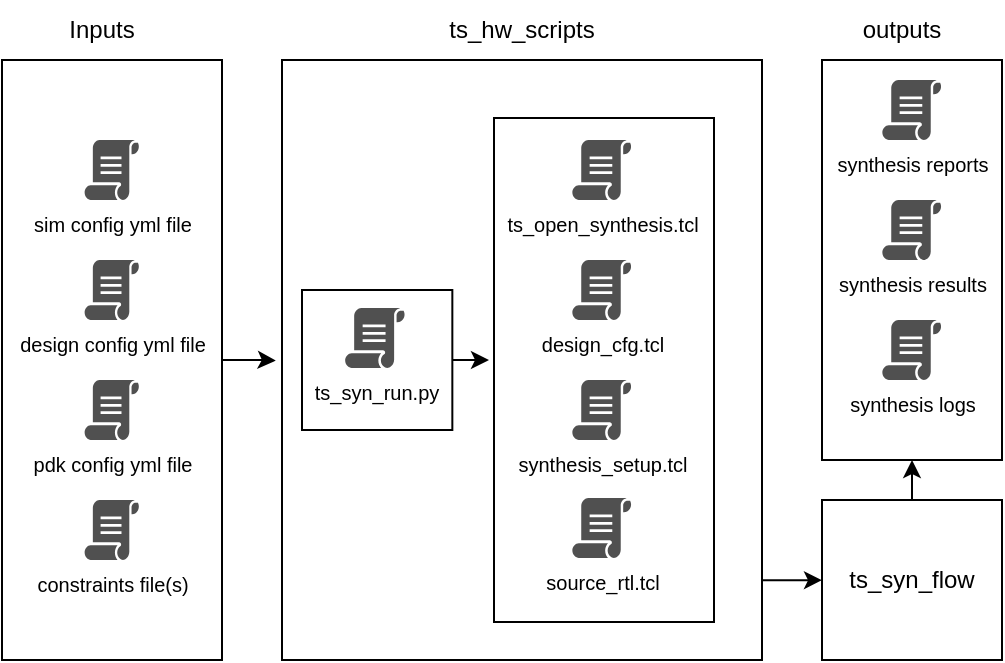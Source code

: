 <mxfile version="20.4.2" type="device" pages="2"><diagram id="jFdhfKbmURFWaf7ixMm8" name="Use Model"><mxGraphModel dx="764" dy="418" grid="1" gridSize="10" guides="1" tooltips="1" connect="1" arrows="1" fold="1" page="1" pageScale="1" pageWidth="583" pageHeight="413" math="0" shadow="0"><root><mxCell id="0"/><mxCell id="1" parent="0"/><mxCell id="i1ndRk7nxDFs8ZnvUYoM-52" value="" style="rounded=0;whiteSpace=wrap;html=1;strokeColor=default;" parent="1" vertex="1"><mxGeometry x="180" y="60" width="240" height="300" as="geometry"/></mxCell><mxCell id="hPIhucIcW4nerp2zSTG0-4" value="" style="rounded=0;whiteSpace=wrap;html=1;fontSize=8;" vertex="1" parent="1"><mxGeometry x="286" y="89" width="110" height="252" as="geometry"/></mxCell><mxCell id="i1ndRk7nxDFs8ZnvUYoM-63" style="edgeStyle=orthogonalEdgeStyle;rounded=0;orthogonalLoop=1;jettySize=auto;html=1;exitX=1.001;exitY=0.867;exitDx=0;exitDy=0;entryX=0;entryY=0.5;entryDx=0;entryDy=0;exitPerimeter=0;" parent="1" source="i1ndRk7nxDFs8ZnvUYoM-52" target="i1ndRk7nxDFs8ZnvUYoM-22" edge="1"><mxGeometry relative="1" as="geometry"/></mxCell><mxCell id="hPIhucIcW4nerp2zSTG0-6" style="edgeStyle=orthogonalEdgeStyle;rounded=0;orthogonalLoop=1;jettySize=auto;html=1;exitX=1;exitY=0.5;exitDx=0;exitDy=0;entryX=-0.023;entryY=0.482;entryDx=0;entryDy=0;entryPerimeter=0;fontSize=8;" edge="1" parent="1" source="i1ndRk7nxDFs8ZnvUYoM-46" target="hPIhucIcW4nerp2zSTG0-4"><mxGeometry relative="1" as="geometry"/></mxCell><mxCell id="i1ndRk7nxDFs8ZnvUYoM-46" value="" style="rounded=0;whiteSpace=wrap;html=1;strokeColor=default;" parent="1" vertex="1"><mxGeometry x="190" y="175" width="75.17" height="70" as="geometry"/></mxCell><mxCell id="BBTPJY4BQzKAeI3ud8km-25" value="ts_syn_run.py" style="pointerEvents=1;shadow=0;dashed=0;html=1;strokeColor=none;fillColor=#505050;labelPosition=center;verticalLabelPosition=bottom;verticalAlign=top;outlineConnect=0;align=center;shape=mxgraph.office.concepts.script;fontSize=10;" parent="1" vertex="1"><mxGeometry x="211.58" y="184" width="30" height="30" as="geometry"/></mxCell><mxCell id="RiVzk0aIQjkwZrweAkkW-9" value="&lt;p style=&quot;line-height: 140%&quot;&gt;&lt;br style=&quot;font-size: 10px&quot;&gt;&lt;/p&gt;" style="whiteSpace=wrap;html=1;fontSize=10;verticalAlign=top;container=0;" parent="1" vertex="1"><mxGeometry x="450" y="60" width="90" height="200" as="geometry"/></mxCell><mxCell id="RiVzk0aIQjkwZrweAkkW-10" value="synthesis reports" style="pointerEvents=1;shadow=0;dashed=0;html=1;strokeColor=none;fillColor=#505050;labelPosition=center;verticalLabelPosition=bottom;verticalAlign=top;outlineConnect=0;align=center;shape=mxgraph.office.concepts.script;fontSize=10;" parent="1" vertex="1"><mxGeometry x="480.172" y="70" width="29.656" height="30" as="geometry"/></mxCell><mxCell id="RiVzk0aIQjkwZrweAkkW-12" value="synthesis results" style="pointerEvents=1;shadow=0;dashed=0;html=1;strokeColor=none;fillColor=#505050;labelPosition=center;verticalLabelPosition=bottom;verticalAlign=top;outlineConnect=0;align=center;shape=mxgraph.office.concepts.script;fontSize=10;" parent="1" vertex="1"><mxGeometry x="480.172" y="130" width="29.656" height="30" as="geometry"/></mxCell><mxCell id="i1ndRk7nxDFs8ZnvUYoM-53" style="edgeStyle=orthogonalEdgeStyle;rounded=0;orthogonalLoop=1;jettySize=auto;html=1;entryX=-0.013;entryY=0.501;entryDx=0;entryDy=0;entryPerimeter=0;" parent="1" source="BBTPJY4BQzKAeI3ud8km-9" target="i1ndRk7nxDFs8ZnvUYoM-52" edge="1"><mxGeometry relative="1" as="geometry"/></mxCell><mxCell id="BBTPJY4BQzKAeI3ud8km-9" value="" style="whiteSpace=wrap;html=1;fontSize=10;verticalAlign=top;fontStyle=1;container=0;" parent="1" vertex="1"><mxGeometry x="40" y="60" width="110" height="300" as="geometry"/></mxCell><mxCell id="BBTPJY4BQzKAeI3ud8km-10" value="sim config yml file" style="pointerEvents=1;shadow=0;dashed=0;html=1;strokeColor=none;fillColor=#505050;labelPosition=center;verticalLabelPosition=bottom;verticalAlign=top;outlineConnect=0;align=center;shape=mxgraph.office.concepts.script;fontSize=10;container=0;" parent="1" vertex="1"><mxGeometry x="81.312" y="100" width="27.375" height="30" as="geometry"/></mxCell><mxCell id="FNEqD9VYYEUDo8kAK4yF-1" value="design config yml file" style="pointerEvents=1;shadow=0;dashed=0;html=1;strokeColor=none;fillColor=#505050;labelPosition=center;verticalLabelPosition=bottom;verticalAlign=top;outlineConnect=0;align=center;shape=mxgraph.office.concepts.script;fontSize=10;container=0;" parent="1" vertex="1"><mxGeometry x="81.312" y="160" width="27.375" height="30" as="geometry"/></mxCell><mxCell id="FNEqD9VYYEUDo8kAK4yF-2" value="pdk config yml file" style="pointerEvents=1;shadow=0;dashed=0;html=1;strokeColor=none;fillColor=#505050;labelPosition=center;verticalLabelPosition=bottom;verticalAlign=top;outlineConnect=0;align=center;shape=mxgraph.office.concepts.script;fontSize=10;container=0;" parent="1" vertex="1"><mxGeometry x="81.312" y="220" width="27.375" height="30" as="geometry"/></mxCell><mxCell id="i1ndRk7nxDFs8ZnvUYoM-2" value="constraints file(s)" style="pointerEvents=1;shadow=0;dashed=0;html=1;strokeColor=none;fillColor=#505050;labelPosition=center;verticalLabelPosition=bottom;verticalAlign=top;outlineConnect=0;align=center;shape=mxgraph.office.concepts.script;fontSize=10;container=0;" parent="1" vertex="1"><mxGeometry x="81.312" y="280" width="27.375" height="30" as="geometry"/></mxCell><mxCell id="i1ndRk7nxDFs8ZnvUYoM-5" style="edgeStyle=orthogonalEdgeStyle;rounded=0;orthogonalLoop=1;jettySize=auto;html=1;exitX=0.5;exitY=1;exitDx=0;exitDy=0;" parent="1" edge="1"><mxGeometry relative="1" as="geometry"><mxPoint x="295" y="350" as="sourcePoint"/><mxPoint x="295" y="350" as="targetPoint"/></mxGeometry></mxCell><mxCell id="i1ndRk7nxDFs8ZnvUYoM-14" style="edgeStyle=orthogonalEdgeStyle;rounded=0;orthogonalLoop=1;jettySize=auto;html=1;exitX=0.5;exitY=1;exitDx=0;exitDy=0;" parent="1" edge="1"><mxGeometry relative="1" as="geometry"><mxPoint x="295" y="350" as="sourcePoint"/><mxPoint x="295" y="350" as="targetPoint"/></mxGeometry></mxCell><mxCell id="i1ndRk7nxDFs8ZnvUYoM-16" value="synthesis_setup.tcl" style="pointerEvents=1;shadow=0;dashed=0;html=1;strokeColor=none;fillColor=#505050;labelPosition=center;verticalLabelPosition=bottom;verticalAlign=top;outlineConnect=0;align=center;shape=mxgraph.office.concepts.script;fontSize=10;" parent="1" vertex="1"><mxGeometry x="325.17" y="220" width="29.66" height="30" as="geometry"/></mxCell><mxCell id="i1ndRk7nxDFs8ZnvUYoM-59" style="edgeStyle=orthogonalEdgeStyle;rounded=0;orthogonalLoop=1;jettySize=auto;html=1;exitX=0.5;exitY=0;exitDx=0;exitDy=0;entryX=0.5;entryY=1;entryDx=0;entryDy=0;" parent="1" source="i1ndRk7nxDFs8ZnvUYoM-22" target="RiVzk0aIQjkwZrweAkkW-9" edge="1"><mxGeometry relative="1" as="geometry"/></mxCell><mxCell id="i1ndRk7nxDFs8ZnvUYoM-22" value="ts_syn_flow" style="rounded=0;whiteSpace=wrap;html=1;strokeColor=default;rotation=0;" parent="1" vertex="1"><mxGeometry x="450" y="280" width="90" height="80" as="geometry"/></mxCell><mxCell id="i1ndRk7nxDFs8ZnvUYoM-32" value="ts_open_synthesis.tcl" style="pointerEvents=1;shadow=0;dashed=0;html=1;strokeColor=none;fillColor=#505050;labelPosition=center;verticalLabelPosition=bottom;verticalAlign=top;outlineConnect=0;align=center;shape=mxgraph.office.concepts.script;fontSize=10;" parent="1" vertex="1"><mxGeometry x="325.17" y="100" width="29.66" height="30" as="geometry"/></mxCell><mxCell id="i1ndRk7nxDFs8ZnvUYoM-36" value="design_cfg.tcl" style="pointerEvents=1;shadow=0;dashed=0;html=1;strokeColor=none;fillColor=#505050;labelPosition=center;verticalLabelPosition=bottom;verticalAlign=top;outlineConnect=0;align=center;shape=mxgraph.office.concepts.script;fontSize=10;" parent="1" vertex="1"><mxGeometry x="325.17" y="160" width="29.66" height="30" as="geometry"/></mxCell><mxCell id="i1ndRk7nxDFs8ZnvUYoM-39" value="source_rtl.tcl" style="pointerEvents=1;shadow=0;dashed=0;html=1;strokeColor=none;fillColor=#505050;labelPosition=center;verticalLabelPosition=bottom;verticalAlign=top;outlineConnect=0;align=center;shape=mxgraph.office.concepts.script;fontSize=10;" parent="1" vertex="1"><mxGeometry x="325.17" y="279" width="29.66" height="30" as="geometry"/></mxCell><mxCell id="i1ndRk7nxDFs8ZnvUYoM-58" value="synthesis logs" style="pointerEvents=1;shadow=0;dashed=0;html=1;strokeColor=none;fillColor=#505050;labelPosition=center;verticalLabelPosition=bottom;verticalAlign=top;outlineConnect=0;align=center;shape=mxgraph.office.concepts.script;fontSize=10;" parent="1" vertex="1"><mxGeometry x="480.172" y="190" width="29.656" height="30" as="geometry"/></mxCell><mxCell id="i1ndRk7nxDFs8ZnvUYoM-64" value="Inputs" style="text;html=1;strokeColor=none;fillColor=none;align=center;verticalAlign=middle;whiteSpace=wrap;rounded=0;" parent="1" vertex="1"><mxGeometry x="60" y="30" width="60" height="30" as="geometry"/></mxCell><mxCell id="i1ndRk7nxDFs8ZnvUYoM-65" value="ts_hw_scripts" style="text;html=1;strokeColor=none;fillColor=none;align=center;verticalAlign=middle;whiteSpace=wrap;rounded=0;" parent="1" vertex="1"><mxGeometry x="258.79" y="30" width="82.41" height="30" as="geometry"/></mxCell><mxCell id="i1ndRk7nxDFs8ZnvUYoM-66" value="outputs" style="text;html=1;strokeColor=none;fillColor=none;align=center;verticalAlign=middle;whiteSpace=wrap;rounded=0;" parent="1" vertex="1"><mxGeometry x="460" y="30" width="60" height="30" as="geometry"/></mxCell></root></mxGraphModel></diagram><diagram id="jRQ_TAZKrU4aLRM7cTfr" name="Flowchart"><mxGraphModel dx="1704" dy="893" grid="1" gridSize="10" guides="1" tooltips="1" connect="1" arrows="1" fold="1" page="1" pageScale="1" pageWidth="330" pageHeight="630" math="0" shadow="0"><root><mxCell id="aoVJPrAQMIUBjbF8i4gK-0"/><mxCell id="aoVJPrAQMIUBjbF8i4gK-1" parent="aoVJPrAQMIUBjbF8i4gK-0"/><mxCell id="Ie98E4TvQfYDDPQL0pcZ-25" style="edgeStyle=orthogonalEdgeStyle;rounded=0;orthogonalLoop=1;jettySize=auto;html=1;exitX=0.5;exitY=1;exitDx=0;exitDy=0;entryX=0.5;entryY=0;entryDx=0;entryDy=0;endArrow=classic;endFill=1;" parent="aoVJPrAQMIUBjbF8i4gK-1" source="TqE6-Yo0DcinsGAlWGBi-9" target="TqE6-Yo0DcinsGAlWGBi-10" edge="1"><mxGeometry relative="1" as="geometry"/></mxCell><mxCell id="TqE6-Yo0DcinsGAlWGBi-9" value="&lt;pre&gt;&lt;b&gt;&amp;nbsp;ts_pwr_run.py &lt;font color=&quot;#ff0080&quot;&gt;scenario&lt;/font&gt; --runcode &amp;lt;runcode&amp;gt;&lt;/b&gt;&lt;/pre&gt;" style="text;html=1;strokeColor=none;fillColor=none;align=center;verticalAlign=middle;whiteSpace=wrap;rounded=0;fontSize=14;" parent="aoVJPrAQMIUBjbF8i4gK-1" vertex="1"><mxGeometry x="-240" y="30" width="400" height="20" as="geometry"/></mxCell><mxCell id="Ie98E4TvQfYDDPQL0pcZ-10" style="edgeStyle=orthogonalEdgeStyle;rounded=0;orthogonalLoop=1;jettySize=auto;html=1;exitX=1;exitY=0.5;exitDx=0;exitDy=0;entryX=0;entryY=0.5;entryDx=0;entryDy=0;endArrow=classic;endFill=1;" parent="aoVJPrAQMIUBjbF8i4gK-1" source="TqE6-Yo0DcinsGAlWGBi-10" target="Ie98E4TvQfYDDPQL0pcZ-9" edge="1"><mxGeometry relative="1" as="geometry"/></mxCell><mxCell id="Ie98E4TvQfYDDPQL0pcZ-16" style="edgeStyle=orthogonalEdgeStyle;rounded=0;orthogonalLoop=1;jettySize=auto;html=1;exitX=0.5;exitY=1;exitDx=0;exitDy=0;entryX=0.5;entryY=0;entryDx=0;entryDy=0;endArrow=classic;endFill=1;" parent="aoVJPrAQMIUBjbF8i4gK-1" source="TqE6-Yo0DcinsGAlWGBi-10" target="Ie98E4TvQfYDDPQL0pcZ-11" edge="1"><mxGeometry relative="1" as="geometry"/></mxCell><mxCell id="TqE6-Yo0DcinsGAlWGBi-10" value="Run simulation&lt;br&gt;(ts_sim_run.py)" style="rounded=0;whiteSpace=wrap;html=1;fontSize=14;fillColor=#0028FF;fontStyle=1;fontColor=#FFFFFF;labelBorderColor=none;strokeWidth=2;strokeColor=#0D0D0D;" parent="aoVJPrAQMIUBjbF8i4gK-1" vertex="1"><mxGeometry x="-110" y="90" width="140" height="60" as="geometry"/></mxCell><mxCell id="Ie98E4TvQfYDDPQL0pcZ-14" style="edgeStyle=orthogonalEdgeStyle;rounded=0;orthogonalLoop=1;jettySize=auto;html=1;exitX=1;exitY=0.5;exitDx=0;exitDy=0;entryX=0;entryY=0.5;entryDx=0;entryDy=0;endArrow=classic;endFill=1;" parent="aoVJPrAQMIUBjbF8i4gK-1" source="Ie98E4TvQfYDDPQL0pcZ-7" target="TqE6-Yo0DcinsGAlWGBi-10" edge="1"><mxGeometry relative="1" as="geometry"/></mxCell><mxCell id="Ie98E4TvQfYDDPQL0pcZ-7" value="&lt;font color=&quot;#ff0080&quot;&gt;scenario&lt;/font&gt;[target, test]" style="text;html=1;strokeColor=none;fillColor=none;align=center;verticalAlign=middle;whiteSpace=wrap;rounded=0;" parent="aoVJPrAQMIUBjbF8i4gK-1" vertex="1"><mxGeometry x="-260" y="105" width="120" height="30" as="geometry"/></mxCell><mxCell id="Ie98E4TvQfYDDPQL0pcZ-9" value="&lt;font color=&quot;#ff0000&quot;&gt;VCD&lt;/font&gt;" style="text;html=1;strokeColor=none;fillColor=none;align=center;verticalAlign=middle;whiteSpace=wrap;rounded=0;" parent="aoVJPrAQMIUBjbF8i4gK-1" vertex="1"><mxGeometry x="70" y="105" width="40" height="30" as="geometry"/></mxCell><mxCell id="Ie98E4TvQfYDDPQL0pcZ-22" style="edgeStyle=orthogonalEdgeStyle;rounded=0;orthogonalLoop=1;jettySize=auto;html=1;exitX=1;exitY=0.5;exitDx=0;exitDy=0;entryX=0;entryY=0.5;entryDx=0;entryDy=0;endArrow=classic;endFill=1;" parent="aoVJPrAQMIUBjbF8i4gK-1" source="Ie98E4TvQfYDDPQL0pcZ-11" target="Ie98E4TvQfYDDPQL0pcZ-21" edge="1"><mxGeometry relative="1" as="geometry"/></mxCell><mxCell id="Ie98E4TvQfYDDPQL0pcZ-24" style="edgeStyle=orthogonalEdgeStyle;rounded=0;orthogonalLoop=1;jettySize=auto;html=1;exitX=0.5;exitY=1;exitDx=0;exitDy=0;entryX=0.5;entryY=0;entryDx=0;entryDy=0;endArrow=classic;endFill=1;" parent="aoVJPrAQMIUBjbF8i4gK-1" source="Ie98E4TvQfYDDPQL0pcZ-11" target="Ie98E4TvQfYDDPQL0pcZ-23" edge="1"><mxGeometry relative="1" as="geometry"/></mxCell><mxCell id="Ie98E4TvQfYDDPQL0pcZ-11" value="Generate common setup&lt;br&gt;(ts_design_cfg.py)" style="rounded=0;whiteSpace=wrap;html=1;fontSize=14;fillColor=#0028FF;fontStyle=1;fontColor=#FFFFFF;labelBorderColor=none;strokeWidth=2;strokeColor=#0D0D0D;" parent="aoVJPrAQMIUBjbF8i4gK-1" vertex="1"><mxGeometry x="-110" y="180" width="140" height="60" as="geometry"/></mxCell><mxCell id="Ie98E4TvQfYDDPQL0pcZ-19" style="edgeStyle=orthogonalEdgeStyle;rounded=0;orthogonalLoop=1;jettySize=auto;html=1;exitX=1;exitY=0.5;exitDx=0;exitDy=0;entryX=0;entryY=0.5;entryDx=0;entryDy=0;endArrow=classic;endFill=1;" parent="aoVJPrAQMIUBjbF8i4gK-1" source="Ie98E4TvQfYDDPQL0pcZ-18" target="Ie98E4TvQfYDDPQL0pcZ-11" edge="1"><mxGeometry relative="1" as="geometry"/></mxCell><mxCell id="Ie98E4TvQfYDDPQL0pcZ-18" value="design config&lt;br&gt;pdk config" style="text;html=1;strokeColor=none;fillColor=none;align=center;verticalAlign=middle;whiteSpace=wrap;rounded=0;" parent="aoVJPrAQMIUBjbF8i4gK-1" vertex="1"><mxGeometry x="-220" y="195" width="80" height="30" as="geometry"/></mxCell><mxCell id="Ie98E4TvQfYDDPQL0pcZ-21" value="&lt;font color=&quot;#031cff&quot;&gt;common setup TCL&lt;/font&gt;" style="text;html=1;strokeColor=none;fillColor=none;align=center;verticalAlign=middle;whiteSpace=wrap;rounded=0;fontColor=#000000;" parent="aoVJPrAQMIUBjbF8i4gK-1" vertex="1"><mxGeometry x="70" y="195" width="110" height="30" as="geometry"/></mxCell><mxCell id="Ie98E4TvQfYDDPQL0pcZ-28" style="edgeStyle=orthogonalEdgeStyle;rounded=0;orthogonalLoop=1;jettySize=auto;html=1;exitX=1;exitY=0.5;exitDx=0;exitDy=0;entryX=0;entryY=0.5;entryDx=0;entryDy=0;endArrow=classic;endFill=1;" parent="aoVJPrAQMIUBjbF8i4gK-1" source="Ie98E4TvQfYDDPQL0pcZ-23" target="Ie98E4TvQfYDDPQL0pcZ-26" edge="1"><mxGeometry relative="1" as="geometry"/></mxCell><mxCell id="Ie98E4TvQfYDDPQL0pcZ-32" style="edgeStyle=orthogonalEdgeStyle;rounded=0;orthogonalLoop=1;jettySize=auto;html=1;exitX=0.5;exitY=1;exitDx=0;exitDy=0;entryX=0.5;entryY=0;entryDx=0;entryDy=0;endArrow=classic;endFill=1;" parent="aoVJPrAQMIUBjbF8i4gK-1" source="Ie98E4TvQfYDDPQL0pcZ-23" target="Ie98E4TvQfYDDPQL0pcZ-31" edge="1"><mxGeometry relative="1" as="geometry"/></mxCell><mxCell id="Ie98E4TvQfYDDPQL0pcZ-23" value="Generate power setup" style="rounded=0;whiteSpace=wrap;html=1;fontSize=14;fillColor=#0028FF;fontStyle=1;fontColor=#FFFFFF;labelBorderColor=none;strokeWidth=2;strokeColor=#0D0D0D;" parent="aoVJPrAQMIUBjbF8i4gK-1" vertex="1"><mxGeometry x="-110" y="270" width="140" height="60" as="geometry"/></mxCell><mxCell id="Ie98E4TvQfYDDPQL0pcZ-26" value="&lt;font color=&quot;#21a321&quot;&gt;power setup TCL&lt;/font&gt;" style="text;html=1;strokeColor=none;fillColor=none;align=center;verticalAlign=middle;whiteSpace=wrap;rounded=0;" parent="aoVJPrAQMIUBjbF8i4gK-1" vertex="1"><mxGeometry x="70" y="285" width="110" height="30" as="geometry"/></mxCell><mxCell id="Ie98E4TvQfYDDPQL0pcZ-30" style="edgeStyle=orthogonalEdgeStyle;rounded=0;orthogonalLoop=1;jettySize=auto;html=1;exitX=1;exitY=0.5;exitDx=0;exitDy=0;entryX=0;entryY=0.5;entryDx=0;entryDy=0;endArrow=classic;endFill=1;" parent="aoVJPrAQMIUBjbF8i4gK-1" source="Ie98E4TvQfYDDPQL0pcZ-29" target="Ie98E4TvQfYDDPQL0pcZ-23" edge="1"><mxGeometry relative="1" as="geometry"/></mxCell><mxCell id="Ie98E4TvQfYDDPQL0pcZ-29" value="netlist&lt;br&gt;&lt;font color=&quot;#ff0000&quot;&gt;VCD&lt;/font&gt;&lt;br&gt;SDC&lt;br&gt;SPEF" style="text;html=1;strokeColor=none;fillColor=none;align=center;verticalAlign=middle;whiteSpace=wrap;rounded=0;" parent="aoVJPrAQMIUBjbF8i4gK-1" vertex="1"><mxGeometry x="-190" y="267.5" width="50" height="65" as="geometry"/></mxCell><mxCell id="Ie98E4TvQfYDDPQL0pcZ-36" style="edgeStyle=orthogonalEdgeStyle;rounded=0;orthogonalLoop=1;jettySize=auto;html=1;exitX=1;exitY=0.5;exitDx=0;exitDy=0;entryX=0;entryY=0.5;entryDx=0;entryDy=0;fontColor=#FF0080;endArrow=classic;endFill=1;" parent="aoVJPrAQMIUBjbF8i4gK-1" source="Ie98E4TvQfYDDPQL0pcZ-31" target="Ie98E4TvQfYDDPQL0pcZ-35" edge="1"><mxGeometry relative="1" as="geometry"/></mxCell><mxCell id="Ie98E4TvQfYDDPQL0pcZ-37" style="edgeStyle=orthogonalEdgeStyle;rounded=0;orthogonalLoop=1;jettySize=auto;html=1;exitX=0.5;exitY=1;exitDx=0;exitDy=0;fontColor=#FF0080;endArrow=classic;endFill=1;" parent="aoVJPrAQMIUBjbF8i4gK-1" source="Ie98E4TvQfYDDPQL0pcZ-31" edge="1"><mxGeometry relative="1" as="geometry"><mxPoint x="-40" y="70" as="targetPoint"/><Array as="points"><mxPoint x="-40" y="440"/><mxPoint x="-270" y="440"/><mxPoint x="-270" y="70"/></Array></mxGeometry></mxCell><mxCell id="Ie98E4TvQfYDDPQL0pcZ-39" value="&lt;font color=&quot;#000000&quot;&gt;Any scenario other to run?&lt;/font&gt;" style="edgeLabel;html=1;align=center;verticalAlign=middle;resizable=0;points=[];fontColor=#FF0080;" parent="Ie98E4TvQfYDDPQL0pcZ-37" vertex="1" connectable="0"><mxGeometry x="-0.901" relative="1" as="geometry"><mxPoint x="-78" as="offset"/></mxGeometry></mxCell><mxCell id="Ie98E4TvQfYDDPQL0pcZ-38" value="&lt;font color=&quot;#000000&quot;&gt;End, or open FSDB in Verdi&lt;/font&gt;" style="edgeStyle=orthogonalEdgeStyle;rounded=0;orthogonalLoop=1;jettySize=auto;html=1;exitX=0.5;exitY=1;exitDx=0;exitDy=0;fontColor=#FF0080;endArrow=classic;endFill=1;" parent="aoVJPrAQMIUBjbF8i4gK-1" source="Ie98E4TvQfYDDPQL0pcZ-31" edge="1"><mxGeometry relative="1" as="geometry"><mxPoint x="-40" y="500" as="targetPoint"/><mxPoint as="offset"/></mxGeometry></mxCell><mxCell id="Ie98E4TvQfYDDPQL0pcZ-31" value="Run power analysis&lt;br&gt;(PrimeTime)" style="rounded=0;whiteSpace=wrap;html=1;fontSize=14;fillColor=#0028FF;fontStyle=1;fontColor=#FFFFFF;labelBorderColor=none;strokeWidth=2;strokeColor=#0D0D0D;" parent="aoVJPrAQMIUBjbF8i4gK-1" vertex="1"><mxGeometry x="-110" y="360" width="140" height="60" as="geometry"/></mxCell><mxCell id="Ie98E4TvQfYDDPQL0pcZ-34" style="edgeStyle=orthogonalEdgeStyle;rounded=0;orthogonalLoop=1;jettySize=auto;html=1;exitX=1;exitY=0.5;exitDx=0;exitDy=0;entryX=0;entryY=0.5;entryDx=0;entryDy=0;fontColor=#FF0080;endArrow=classic;endFill=1;" parent="aoVJPrAQMIUBjbF8i4gK-1" source="Ie98E4TvQfYDDPQL0pcZ-33" target="Ie98E4TvQfYDDPQL0pcZ-31" edge="1"><mxGeometry relative="1" as="geometry"/></mxCell><mxCell id="Ie98E4TvQfYDDPQL0pcZ-33" value="&lt;font color=&quot;#031cff&quot;&gt;common setup TCL&lt;br&gt;&lt;/font&gt;&lt;font color=&quot;#21a321&quot;&gt;power setup TCL&lt;/font&gt;&lt;br&gt;run script TCL" style="text;html=1;strokeColor=none;fillColor=none;align=center;verticalAlign=middle;whiteSpace=wrap;rounded=0;" parent="aoVJPrAQMIUBjbF8i4gK-1" vertex="1"><mxGeometry x="-250" y="357.5" width="110" height="65" as="geometry"/></mxCell><mxCell id="Ie98E4TvQfYDDPQL0pcZ-35" value="reports&lt;br&gt;results&lt;br&gt;FSDB&lt;br&gt;logs" style="text;html=1;strokeColor=none;fillColor=none;align=center;verticalAlign=middle;whiteSpace=wrap;rounded=0;" parent="aoVJPrAQMIUBjbF8i4gK-1" vertex="1"><mxGeometry x="70" y="357.5" width="50" height="65" as="geometry"/></mxCell><mxCell id="uXD7r-B8hHqUPVBwYGm_-0" value="&amp;nbsp; &amp;nbsp;FLOW&amp;nbsp; &amp;nbsp;" style="endArrow=none;dashed=1;html=1;dashPattern=1 3;strokeWidth=2;rounded=0;fontStyle=1" parent="aoVJPrAQMIUBjbF8i4gK-1" edge="1"><mxGeometry x="-0.833" width="50" height="50" relative="1" as="geometry"><mxPoint x="200" y="60" as="sourcePoint"/><mxPoint x="-280" y="60" as="targetPoint"/><mxPoint as="offset"/></mxGeometry></mxCell><mxCell id="uXD7r-B8hHqUPVBwYGm_-1" value="" style="endArrow=none;dashed=1;html=1;dashPattern=1 3;strokeWidth=2;rounded=0;" parent="aoVJPrAQMIUBjbF8i4gK-1" edge="1"><mxGeometry width="50" height="50" relative="1" as="geometry"><mxPoint x="200" y="60" as="sourcePoint"/><mxPoint x="200" y="470" as="targetPoint"/></mxGeometry></mxCell><mxCell id="uXD7r-B8hHqUPVBwYGm_-2" value="" style="endArrow=none;dashed=1;html=1;dashPattern=1 3;strokeWidth=2;rounded=0;" parent="aoVJPrAQMIUBjbF8i4gK-1" edge="1"><mxGeometry width="50" height="50" relative="1" as="geometry"><mxPoint x="200" y="470" as="sourcePoint"/><mxPoint x="-280" y="470" as="targetPoint"/></mxGeometry></mxCell><mxCell id="uXD7r-B8hHqUPVBwYGm_-3" value="" style="endArrow=none;dashed=1;html=1;dashPattern=1 3;strokeWidth=2;rounded=0;" parent="aoVJPrAQMIUBjbF8i4gK-1" edge="1"><mxGeometry width="50" height="50" relative="1" as="geometry"><mxPoint x="-280" y="470" as="sourcePoint"/><mxPoint x="-280" y="60" as="targetPoint"/></mxGeometry></mxCell></root></mxGraphModel></diagram></mxfile>